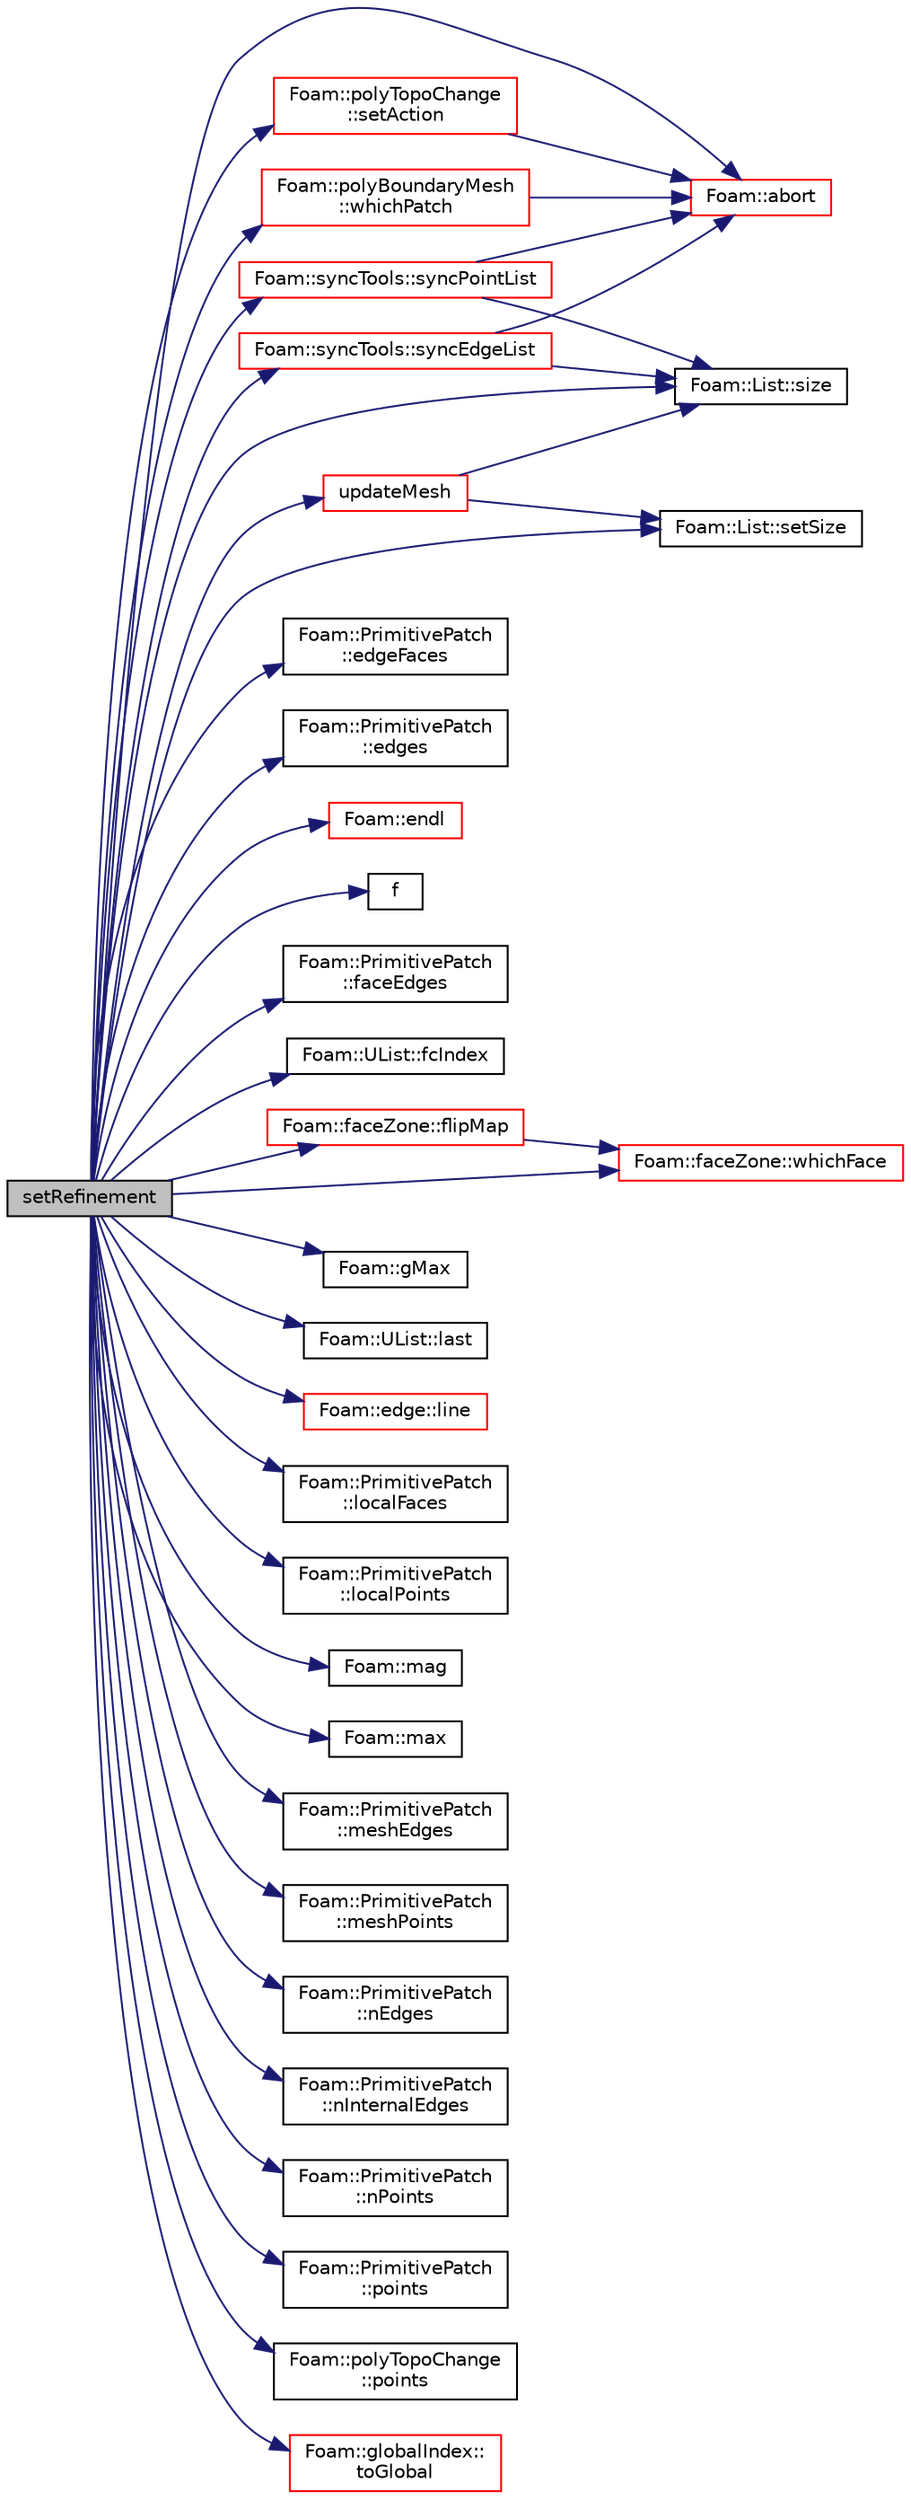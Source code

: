 digraph "setRefinement"
{
  bgcolor="transparent";
  edge [fontname="Helvetica",fontsize="10",labelfontname="Helvetica",labelfontsize="10"];
  node [fontname="Helvetica",fontsize="10",shape=record];
  rankdir="LR";
  Node2748 [label="setRefinement",height=0.2,width=0.4,color="black", fillcolor="grey75", style="filled", fontcolor="black"];
  Node2748 -> Node2749 [color="midnightblue",fontsize="10",style="solid",fontname="Helvetica"];
  Node2749 [label="Foam::abort",height=0.2,width=0.4,color="red",URL="$a21851.html#a447107a607d03e417307c203fa5fb44b"];
  Node2748 -> Node2794 [color="midnightblue",fontsize="10",style="solid",fontname="Helvetica"];
  Node2794 [label="Foam::PrimitivePatch\l::edgeFaces",height=0.2,width=0.4,color="black",URL="$a28693.html#ad38ecd2902727a890ebd437731c271c8",tooltip="Return edge-face addressing. "];
  Node2748 -> Node2795 [color="midnightblue",fontsize="10",style="solid",fontname="Helvetica"];
  Node2795 [label="Foam::PrimitivePatch\l::edges",height=0.2,width=0.4,color="black",URL="$a28693.html#a21d764179912ddda5c6f95193c289846",tooltip="Return list of edges, address into LOCAL point list. "];
  Node2748 -> Node2764 [color="midnightblue",fontsize="10",style="solid",fontname="Helvetica"];
  Node2764 [label="Foam::endl",height=0.2,width=0.4,color="red",URL="$a21851.html#a2db8fe02a0d3909e9351bb4275b23ce4",tooltip="Add newline and flush stream. "];
  Node2748 -> Node2796 [color="midnightblue",fontsize="10",style="solid",fontname="Helvetica"];
  Node2796 [label="f",height=0.2,width=0.4,color="black",URL="$a18335.html#a888be93833ac7a23170555c69c690288"];
  Node2748 -> Node2797 [color="midnightblue",fontsize="10",style="solid",fontname="Helvetica"];
  Node2797 [label="Foam::PrimitivePatch\l::faceEdges",height=0.2,width=0.4,color="black",URL="$a28693.html#adbfcf489a527a07c33d684834faace79",tooltip="Return face-edge addressing. "];
  Node2748 -> Node2798 [color="midnightblue",fontsize="10",style="solid",fontname="Helvetica"];
  Node2798 [label="Foam::UList::fcIndex",height=0.2,width=0.4,color="black",URL="$a26837.html#a512534dbc231b74b95ff84902c1b2087",tooltip="Return the forward circular index, i.e. the next index. "];
  Node2748 -> Node2799 [color="midnightblue",fontsize="10",style="solid",fontname="Helvetica"];
  Node2799 [label="Foam::faceZone::flipMap",height=0.2,width=0.4,color="red",URL="$a28665.html#a03ecd61e4e943657de29efcacd488b19",tooltip="Return face flip map. "];
  Node2799 -> Node2800 [color="midnightblue",fontsize="10",style="solid",fontname="Helvetica"];
  Node2800 [label="Foam::faceZone::whichFace",height=0.2,width=0.4,color="red",URL="$a28665.html#a2a776b244e1eea320ab33cc0a21cf56a",tooltip="Helper function to re-direct to zone::localID(...) "];
  Node2748 -> Node3159 [color="midnightblue",fontsize="10",style="solid",fontname="Helvetica"];
  Node3159 [label="Foam::gMax",height=0.2,width=0.4,color="black",URL="$a21851.html#ae8d631fb8e841947408bb711abfb1e67"];
  Node2748 -> Node3160 [color="midnightblue",fontsize="10",style="solid",fontname="Helvetica"];
  Node3160 [label="Foam::UList::last",height=0.2,width=0.4,color="black",URL="$a26837.html#aef07c02ea1c27bdb5906043b399e0ff0",tooltip="Return the last element of the list. "];
  Node2748 -> Node3161 [color="midnightblue",fontsize="10",style="solid",fontname="Helvetica"];
  Node3161 [label="Foam::edge::line",height=0.2,width=0.4,color="red",URL="$a28361.html#a7e77f7ccd244bd2018175b700da722ca",tooltip="Return edge line. "];
  Node2748 -> Node3165 [color="midnightblue",fontsize="10",style="solid",fontname="Helvetica"];
  Node3165 [label="Foam::PrimitivePatch\l::localFaces",height=0.2,width=0.4,color="black",URL="$a28693.html#aa4bd29e9c9de3d53e26aa2bf2e803c60",tooltip="Return patch faces addressing into local point list. "];
  Node2748 -> Node2862 [color="midnightblue",fontsize="10",style="solid",fontname="Helvetica"];
  Node2862 [label="Foam::PrimitivePatch\l::localPoints",height=0.2,width=0.4,color="black",URL="$a28693.html#aca6c65ee2831bb6795149af7635640a2",tooltip="Return pointField of points in patch. "];
  Node2748 -> Node2882 [color="midnightblue",fontsize="10",style="solid",fontname="Helvetica"];
  Node2882 [label="Foam::mag",height=0.2,width=0.4,color="black",URL="$a21851.html#a929da2a3fdcf3dacbbe0487d3a330dae"];
  Node2748 -> Node3044 [color="midnightblue",fontsize="10",style="solid",fontname="Helvetica"];
  Node3044 [label="Foam::max",height=0.2,width=0.4,color="black",URL="$a21851.html#ac993e906cf2774ae77e666bc24e81733"];
  Node2748 -> Node3166 [color="midnightblue",fontsize="10",style="solid",fontname="Helvetica"];
  Node3166 [label="Foam::PrimitivePatch\l::meshEdges",height=0.2,width=0.4,color="black",URL="$a28693.html#a3c91e7d5baf71c37da45885242cd1c7d",tooltip="Return labels of patch edges in the global edge list using. "];
  Node2748 -> Node2858 [color="midnightblue",fontsize="10",style="solid",fontname="Helvetica"];
  Node2858 [label="Foam::PrimitivePatch\l::meshPoints",height=0.2,width=0.4,color="black",URL="$a28693.html#a52e3a457780fe74b31d39dc046bce1d8",tooltip="Return labelList of mesh points in patch. They are constructed. "];
  Node2748 -> Node3167 [color="midnightblue",fontsize="10",style="solid",fontname="Helvetica"];
  Node3167 [label="Foam::PrimitivePatch\l::nEdges",height=0.2,width=0.4,color="black",URL="$a28693.html#a086513bcff1a3f1684e1a3879dd90deb",tooltip="Return number of edges in patch. "];
  Node2748 -> Node3168 [color="midnightblue",fontsize="10",style="solid",fontname="Helvetica"];
  Node3168 [label="Foam::PrimitivePatch\l::nInternalEdges",height=0.2,width=0.4,color="black",URL="$a28693.html#a2527d3d02270c4fdcf357d95079d5819",tooltip="Number of internal edges. "];
  Node2748 -> Node3169 [color="midnightblue",fontsize="10",style="solid",fontname="Helvetica"];
  Node3169 [label="Foam::PrimitivePatch\l::nPoints",height=0.2,width=0.4,color="black",URL="$a28693.html#a1c886a784a597459dbf2d9470798e9dd",tooltip="Return number of points supporting patch faces. "];
  Node2748 -> Node2864 [color="midnightblue",fontsize="10",style="solid",fontname="Helvetica"];
  Node2864 [label="Foam::PrimitivePatch\l::points",height=0.2,width=0.4,color="black",URL="$a28693.html#aa3c7d968f31c88780c663876f64ef6a6",tooltip="Return reference to global points. "];
  Node2748 -> Node3170 [color="midnightblue",fontsize="10",style="solid",fontname="Helvetica"];
  Node3170 [label="Foam::polyTopoChange\l::points",height=0.2,width=0.4,color="black",URL="$a22449.html#a4483fed8e91a32074018b30bd378e19c",tooltip="Points. Shrunk after constructing mesh (or calling of compact()) "];
  Node2748 -> Node3171 [color="midnightblue",fontsize="10",style="solid",fontname="Helvetica"];
  Node3171 [label="Foam::polyTopoChange\l::setAction",height=0.2,width=0.4,color="red",URL="$a22449.html#a40a23962b792d24f4cb999f5b55aece2",tooltip="For compatibility with polyTopoChange: set topological action. "];
  Node3171 -> Node2749 [color="midnightblue",fontsize="10",style="solid",fontname="Helvetica"];
  Node2748 -> Node2831 [color="midnightblue",fontsize="10",style="solid",fontname="Helvetica"];
  Node2831 [label="Foam::List::setSize",height=0.2,width=0.4,color="black",URL="$a26833.html#aedb985ffeaf1bdbfeccc2a8730405703",tooltip="Reset size of List. "];
  Node2748 -> Node2850 [color="midnightblue",fontsize="10",style="solid",fontname="Helvetica"];
  Node2850 [label="Foam::List::size",height=0.2,width=0.4,color="black",URL="$a26833.html#a8a5f6fa29bd4b500caf186f60245b384",tooltip="Override size to be inconsistent with allocated storage. "];
  Node2748 -> Node3248 [color="midnightblue",fontsize="10",style="solid",fontname="Helvetica"];
  Node3248 [label="Foam::syncTools::syncEdgeList",height=0.2,width=0.4,color="red",URL="$a28657.html#a5ed3e64d2ef89e3823674727ea1b3d58",tooltip="Synchronize values on all mesh edges. "];
  Node3248 -> Node2850 [color="midnightblue",fontsize="10",style="solid",fontname="Helvetica"];
  Node3248 -> Node2749 [color="midnightblue",fontsize="10",style="solid",fontname="Helvetica"];
  Node2748 -> Node3135 [color="midnightblue",fontsize="10",style="solid",fontname="Helvetica"];
  Node3135 [label="Foam::syncTools::syncPointList",height=0.2,width=0.4,color="red",URL="$a28657.html#a197ed77a9101bdfb37253bd3f507c017",tooltip="Synchronize values on all mesh points. "];
  Node3135 -> Node2850 [color="midnightblue",fontsize="10",style="solid",fontname="Helvetica"];
  Node3135 -> Node2749 [color="midnightblue",fontsize="10",style="solid",fontname="Helvetica"];
  Node2748 -> Node3269 [color="midnightblue",fontsize="10",style="solid",fontname="Helvetica"];
  Node3269 [label="Foam::globalIndex::\ltoGlobal",height=0.2,width=0.4,color="red",URL="$a28481.html#a6e3eb58016c27d6ea3dddea039e43ed5",tooltip="From local to global. "];
  Node2748 -> Node3270 [color="midnightblue",fontsize="10",style="solid",fontname="Helvetica"];
  Node3270 [label="updateMesh",height=0.2,width=0.4,color="red",URL="$a22385.html#a4135904645ee6121424859ea1107833b",tooltip="Update any locally stored mesh information. Gets additional. "];
  Node3270 -> Node2850 [color="midnightblue",fontsize="10",style="solid",fontname="Helvetica"];
  Node3270 -> Node2831 [color="midnightblue",fontsize="10",style="solid",fontname="Helvetica"];
  Node2748 -> Node2800 [color="midnightblue",fontsize="10",style="solid",fontname="Helvetica"];
  Node2748 -> Node3137 [color="midnightblue",fontsize="10",style="solid",fontname="Helvetica"];
  Node3137 [label="Foam::polyBoundaryMesh\l::whichPatch",height=0.2,width=0.4,color="red",URL="$a28557.html#aa2ff13fd90903c4f4cdfe81b48b2bb92",tooltip="Return patch index for a given face label. "];
  Node3137 -> Node2749 [color="midnightblue",fontsize="10",style="solid",fontname="Helvetica"];
}
